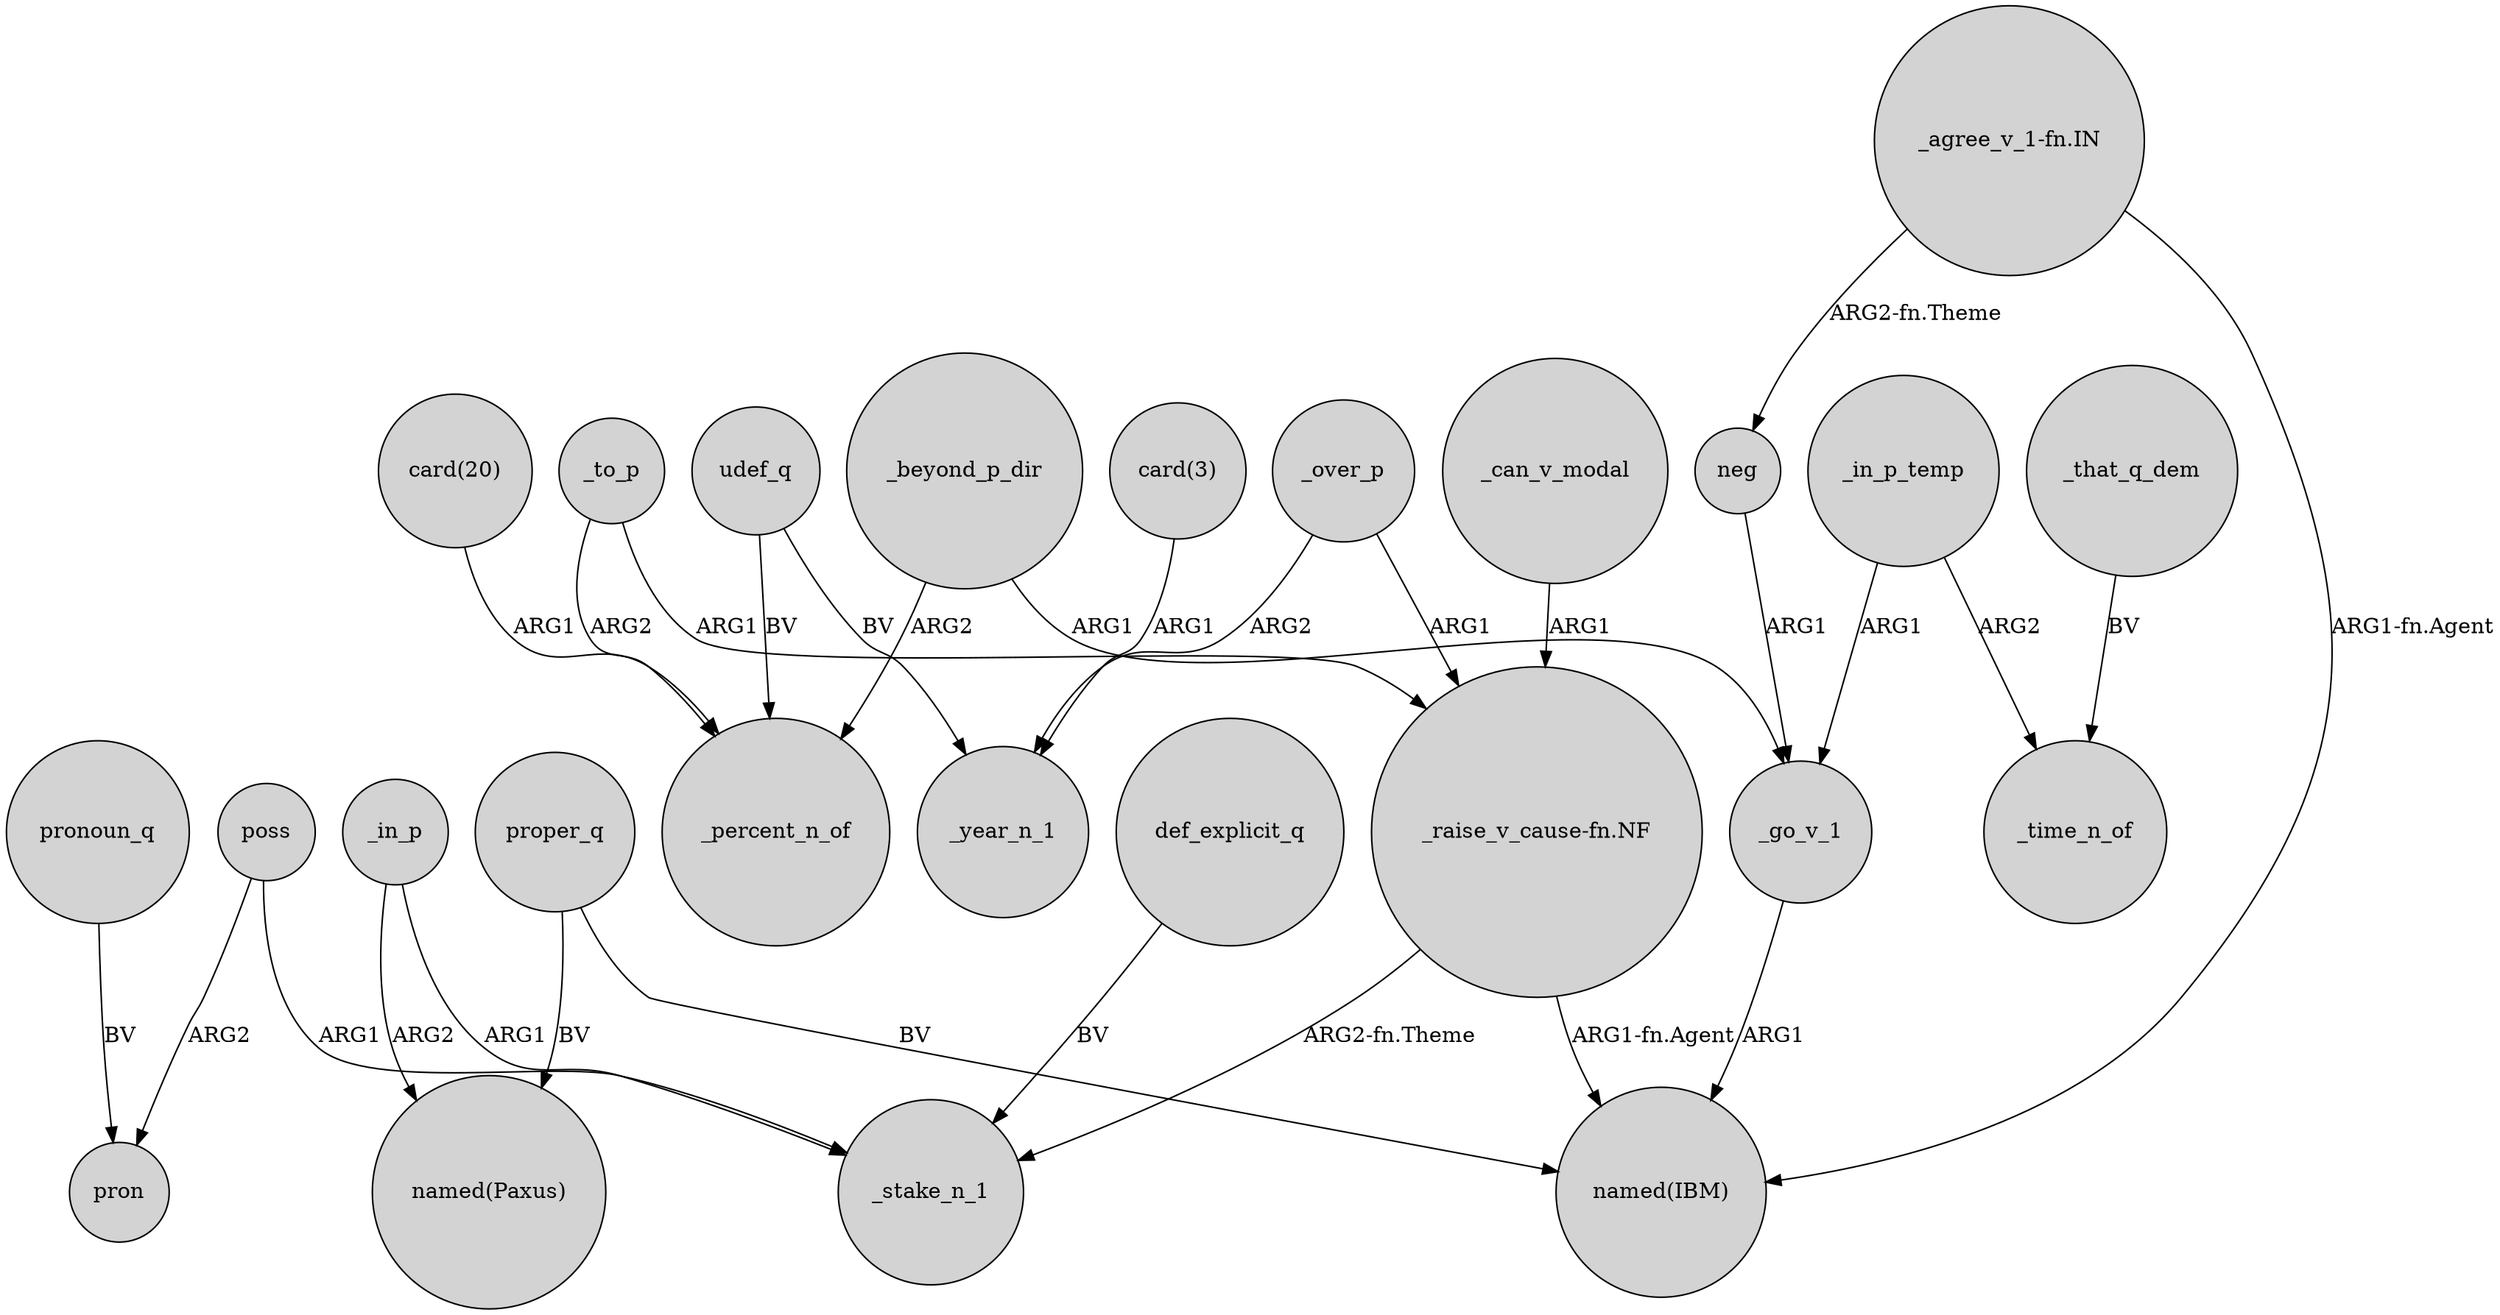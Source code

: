 digraph {
	node [shape=circle style=filled]
	"_raise_v_cause-fn.NF" -> _stake_n_1 [label="ARG2-fn.Theme"]
	_beyond_p_dir -> _go_v_1 [label=ARG1]
	_to_p -> "_raise_v_cause-fn.NF" [label=ARG1]
	_that_q_dem -> _time_n_of [label=BV]
	poss -> pron [label=ARG2]
	_beyond_p_dir -> _percent_n_of [label=ARG2]
	_in_p_temp -> _go_v_1 [label=ARG1]
	_in_p -> "named(Paxus)" [label=ARG2]
	proper_q -> "named(IBM)" [label=BV]
	_go_v_1 -> "named(IBM)" [label=ARG1]
	proper_q -> "named(Paxus)" [label=BV]
	_in_p -> _stake_n_1 [label=ARG1]
	pronoun_q -> pron [label=BV]
	"_agree_v_1-fn.IN" -> neg [label="ARG2-fn.Theme"]
	_in_p_temp -> _time_n_of [label=ARG2]
	poss -> _stake_n_1 [label=ARG1]
	"card(3)" -> _year_n_1 [label=ARG1]
	"_raise_v_cause-fn.NF" -> "named(IBM)" [label="ARG1-fn.Agent"]
	"_agree_v_1-fn.IN" -> "named(IBM)" [label="ARG1-fn.Agent"]
	_to_p -> _percent_n_of [label=ARG2]
	_over_p -> _year_n_1 [label=ARG2]
	_can_v_modal -> "_raise_v_cause-fn.NF" [label=ARG1]
	udef_q -> _year_n_1 [label=BV]
	_over_p -> "_raise_v_cause-fn.NF" [label=ARG1]
	udef_q -> _percent_n_of [label=BV]
	neg -> _go_v_1 [label=ARG1]
	def_explicit_q -> _stake_n_1 [label=BV]
	"card(20)" -> _percent_n_of [label=ARG1]
}
